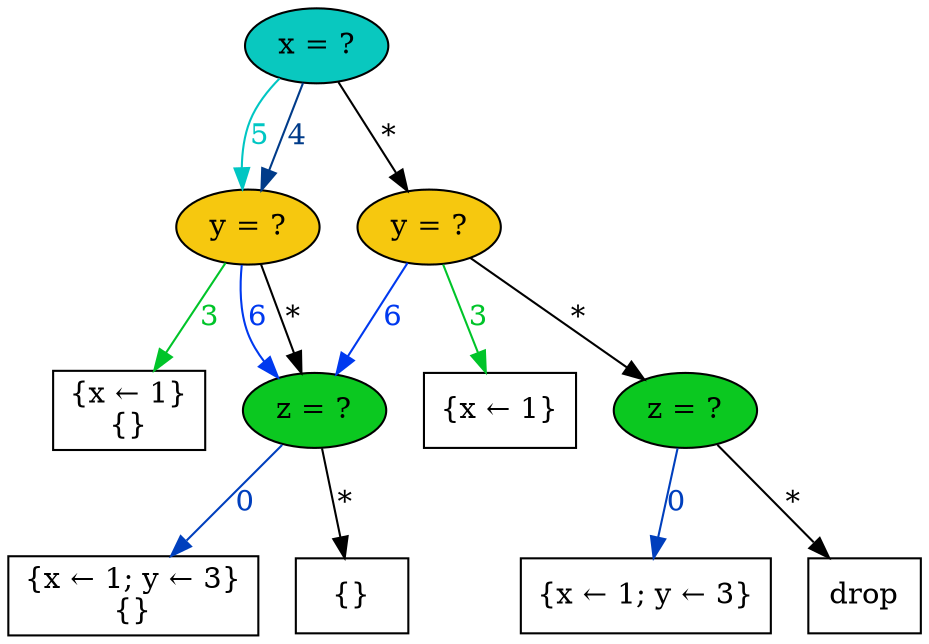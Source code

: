 digraph G {
0 [label="x = ?", style=filled, fillcolor="#09c8bf"]
1 [label="y = ?", style=filled, fillcolor="#f6c80f"]
2 [shape=box, label="{x ← 1}\n{}"]
1 -> 2 [label="3", color="#00c429", fontcolor="#00c429"]
3 [label="z = ?", style=filled, fillcolor="#0bc820"]
4 [shape=box, label="{x ← 1; y ← 3}\n{}"]
3 -> 4 [label="0", color="#003fbd", fontcolor="#003fbd"]
5 [shape=box, label="{}"]
3 -> 5 [label="*", color="#000000", fontcolor="#000000"]
1 -> 3 [label="6", color="#0039ef", fontcolor="#0039ef"]
1 -> 3 [label="*", color="#000000", fontcolor="#000000"]
0 -> 1 [label="5", color="#00c6c3", fontcolor="#00c6c3"]
0 -> 1 [label="4", color="#003b89", fontcolor="#003b89"]
6 [label="y = ?", style=filled, fillcolor="#f6c80f"]
7 [shape=box, label="{x ← 1}"]
6 -> 7 [label="3", color="#00c429", fontcolor="#00c429"]
6 -> 3 [label="6", color="#0039ef", fontcolor="#0039ef"]
8 [label="z = ?", style=filled, fillcolor="#0bc820"]
9 [shape=box, label="{x ← 1; y ← 3}"]
8 -> 9 [label="0", color="#003fbd", fontcolor="#003fbd"]
10 [shape=box, label="drop"]
8 -> 10 [label="*", color="#000000", fontcolor="#000000"]
6 -> 8 [label="*", color="#000000", fontcolor="#000000"]
0 -> 6 [label="*", color="#000000", fontcolor="#000000"]
}
